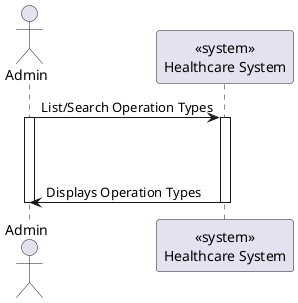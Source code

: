 @startuml

actor Admin as A
participant "<<system>>\nHealthcare System" as S

A -> S : List/Search Operation Types
activate A
activate S

S -> A : \n\n\nDisplays Operation Types
deactivate A
deactivate S

@enduml

